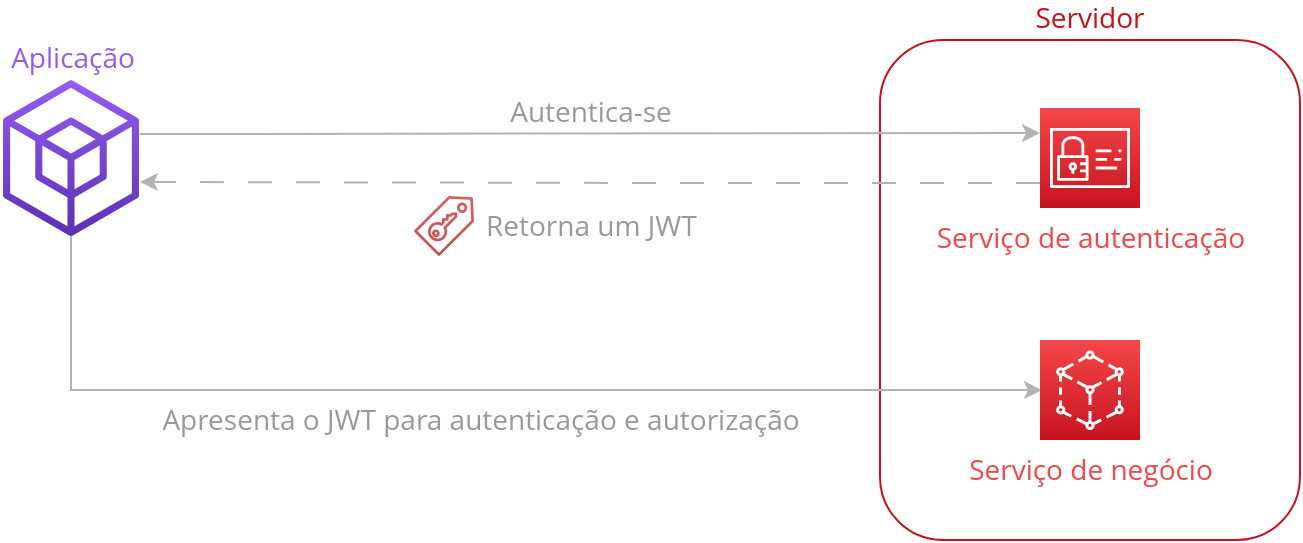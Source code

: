 <mxfile version="21.4.0" type="device">
  <diagram id="f106602c-feb2-e66a-4537-3a34d633f6aa" name="Page-1">
    <mxGraphModel dx="768" dy="403" grid="1" gridSize="10" guides="1" tooltips="1" connect="1" arrows="1" fold="1" page="1" pageScale="1" pageWidth="1169" pageHeight="827" background="none" math="0" shadow="0">
      <root>
        <mxCell id="0" />
        <mxCell id="1" parent="0" />
        <mxCell id="csMQn5wwXg3bA4OapCwi-1002" value="Servidor" style="rounded=1;whiteSpace=wrap;html=1;verticalAlign=bottom;labelPosition=center;verticalLabelPosition=top;align=center;fontFamily=Open Sans;fontSource=https%3A%2F%2Ffonts.googleapis.com%2Fcss%3Ffamily%3DOpen%2BSans;fontSize=14;strokeColor=#C7131F;fontColor=#C7131F;fillColor=none;" vertex="1" parent="1">
          <mxGeometry x="560" y="180" width="210" height="250" as="geometry" />
        </mxCell>
        <mxCell id="csMQn5wwXg3bA4OapCwi-1008" value="Autentica-se" style="edgeStyle=orthogonalEdgeStyle;rounded=0;orthogonalLoop=1;jettySize=auto;html=1;fontFamily=Open Sans;fontSource=https%3A%2F%2Ffonts.googleapis.com%2Fcss%3Ffamily%3DOpen%2BSans;fontSize=14;entryX=0;entryY=0.25;entryDx=0;entryDy=0;entryPerimeter=0;labelPosition=center;verticalLabelPosition=top;align=center;verticalAlign=bottom;strokeColor=#B3B3B3;fontColor=#999999;labelBackgroundColor=none;" edge="1" parent="1" target="csMQn5wwXg3bA4OapCwi-1011">
          <mxGeometry relative="1" as="geometry">
            <mxPoint x="190" y="227" as="sourcePoint" />
            <mxPoint x="720" y="226.5" as="targetPoint" />
            <Array as="points">
              <mxPoint x="210" y="227" />
            </Array>
          </mxGeometry>
        </mxCell>
        <mxCell id="csMQn5wwXg3bA4OapCwi-1009" value="" style="edgeStyle=orthogonalEdgeStyle;rounded=0;orthogonalLoop=1;jettySize=auto;html=1;exitX=0;exitY=0.75;exitDx=0;exitDy=0;fontFamily=Open Sans;fontSource=https%3A%2F%2Ffonts.googleapis.com%2Fcss%3Ffamily%3DOpen%2BSans;fontSize=14;exitPerimeter=0;dashed=1;dashPattern=12 12;labelPosition=center;verticalLabelPosition=bottom;align=center;verticalAlign=top;strokeColor=#B3B3B3;fontColor=#B3B3B3;" edge="1" parent="1" source="csMQn5wwXg3bA4OapCwi-1011">
          <mxGeometry relative="1" as="geometry">
            <mxPoint x="720" y="251.5" as="sourcePoint" />
            <mxPoint x="190" y="251" as="targetPoint" />
            <Array as="points">
              <mxPoint x="449" y="252" />
              <mxPoint x="189" y="251" />
            </Array>
          </mxGeometry>
        </mxCell>
        <mxCell id="csMQn5wwXg3bA4OapCwi-1011" value="Serviço de autenticação" style="sketch=0;points=[[0,0,0],[0.25,0,0],[0.5,0,0],[0.75,0,0],[1,0,0],[0,1,0],[0.25,1,0],[0.5,1,0],[0.75,1,0],[1,1,0],[0,0.25,0],[0,0.5,0],[0,0.75,0],[1,0.25,0],[1,0.5,0],[1,0.75,0]];outlineConnect=0;fontColor=#F54749;gradientColor=#F54749;gradientDirection=north;fillColor=#C7131F;strokeColor=#ffffff;dashed=0;verticalLabelPosition=bottom;verticalAlign=top;align=center;html=1;fontSize=14;fontStyle=0;aspect=fixed;shape=mxgraph.aws4.resourceIcon;resIcon=mxgraph.aws4.identity_and_access_management;fontFamily=Open Sans;fontSource=https%3A%2F%2Ffonts.googleapis.com%2Fcss%3Ffamily%3DOpen%2BSans;" vertex="1" parent="1">
          <mxGeometry x="640" y="214" width="50" height="50" as="geometry" />
        </mxCell>
        <mxCell id="csMQn5wwXg3bA4OapCwi-1020" value="Apresenta o JWT para autenticação e autorização" style="edgeStyle=orthogonalEdgeStyle;rounded=0;orthogonalLoop=1;jettySize=auto;html=1;entryX=0;entryY=0.5;entryDx=0;entryDy=0;entryPerimeter=0;fontFamily=Open Sans;fontSource=https%3A%2F%2Ffonts.googleapis.com%2Fcss%3Ffamily%3DOpen%2BSans;fontSize=14;labelPosition=center;verticalLabelPosition=bottom;align=center;verticalAlign=top;strokeColor=#B3B3B3;fontColor=#999999;labelBackgroundColor=none;" edge="1" parent="1" source="csMQn5wwXg3bA4OapCwi-1014">
          <mxGeometry relative="1" as="geometry">
            <mxPoint x="155" y="280" as="sourcePoint" />
            <mxPoint x="641" y="355" as="targetPoint" />
            <Array as="points">
              <mxPoint x="156" y="355" />
            </Array>
          </mxGeometry>
        </mxCell>
        <mxCell id="csMQn5wwXg3bA4OapCwi-1014" value="Aplicação" style="sketch=0;outlineConnect=0;fontColor=#945DF2;gradientColor=#945DF2;fillColor=#5A30B5;strokeColor=none;dashed=0;verticalLabelPosition=top;verticalAlign=bottom;align=center;html=1;fontSize=14;fontStyle=0;aspect=fixed;pointerEvents=1;shape=mxgraph.aws4.external_sdk;fontFamily=Open Sans;fontSource=https%3A%2F%2Ffonts.googleapis.com%2Fcss%3Ffamily%3DOpen%2BSans;gradientDirection=north;labelPosition=center;" vertex="1" parent="1">
          <mxGeometry x="120" y="200" width="71" height="78" as="geometry" />
        </mxCell>
        <mxCell id="csMQn5wwXg3bA4OapCwi-1015" value="Retorna um JWT" style="sketch=0;outlineConnect=0;fontColor=#999999;gradientColor=#AF0806;fillColor=#CF1826;strokeColor=none;dashed=0;verticalLabelPosition=middle;verticalAlign=middle;align=left;html=1;fontSize=14;fontStyle=0;aspect=fixed;pointerEvents=1;shape=mxgraph.aws4.saml_token;labelPosition=right;fontFamily=Open Sans;fontSource=https%3A%2F%2Ffonts.googleapis.com%2Fcss%3Ffamily%3DOpen%2BSans;spacingRight=0;spacingLeft=4;opacity=70;" vertex="1" parent="1">
          <mxGeometry x="327" y="258" width="30" height="30" as="geometry" />
        </mxCell>
        <mxCell id="csMQn5wwXg3bA4OapCwi-1018" value="Serviço de negócio" style="sketch=0;points=[[0,0,0],[0.25,0,0],[0.5,0,0],[0.75,0,0],[1,0,0],[0,1,0],[0.25,1,0],[0.5,1,0],[0.75,1,0],[1,1,0],[0,0.25,0],[0,0.5,0],[0,0.75,0],[1,0.25,0],[1,0.5,0],[1,0.75,0]];outlineConnect=0;fontColor=#F54749;gradientColor=#F54749;gradientDirection=north;fillColor=#C7131F;strokeColor=#ffffff;dashed=0;verticalLabelPosition=bottom;verticalAlign=top;align=center;html=1;fontSize=14;fontStyle=0;aspect=fixed;shape=mxgraph.aws4.resourceIcon;resIcon=mxgraph.aws4.app_mesh;fontFamily=Open Sans;fontSource=https%3A%2F%2Ffonts.googleapis.com%2Fcss%3Ffamily%3DOpen%2BSans;" vertex="1" parent="1">
          <mxGeometry x="640" y="330" width="50" height="50" as="geometry" />
        </mxCell>
      </root>
    </mxGraphModel>
  </diagram>
</mxfile>
